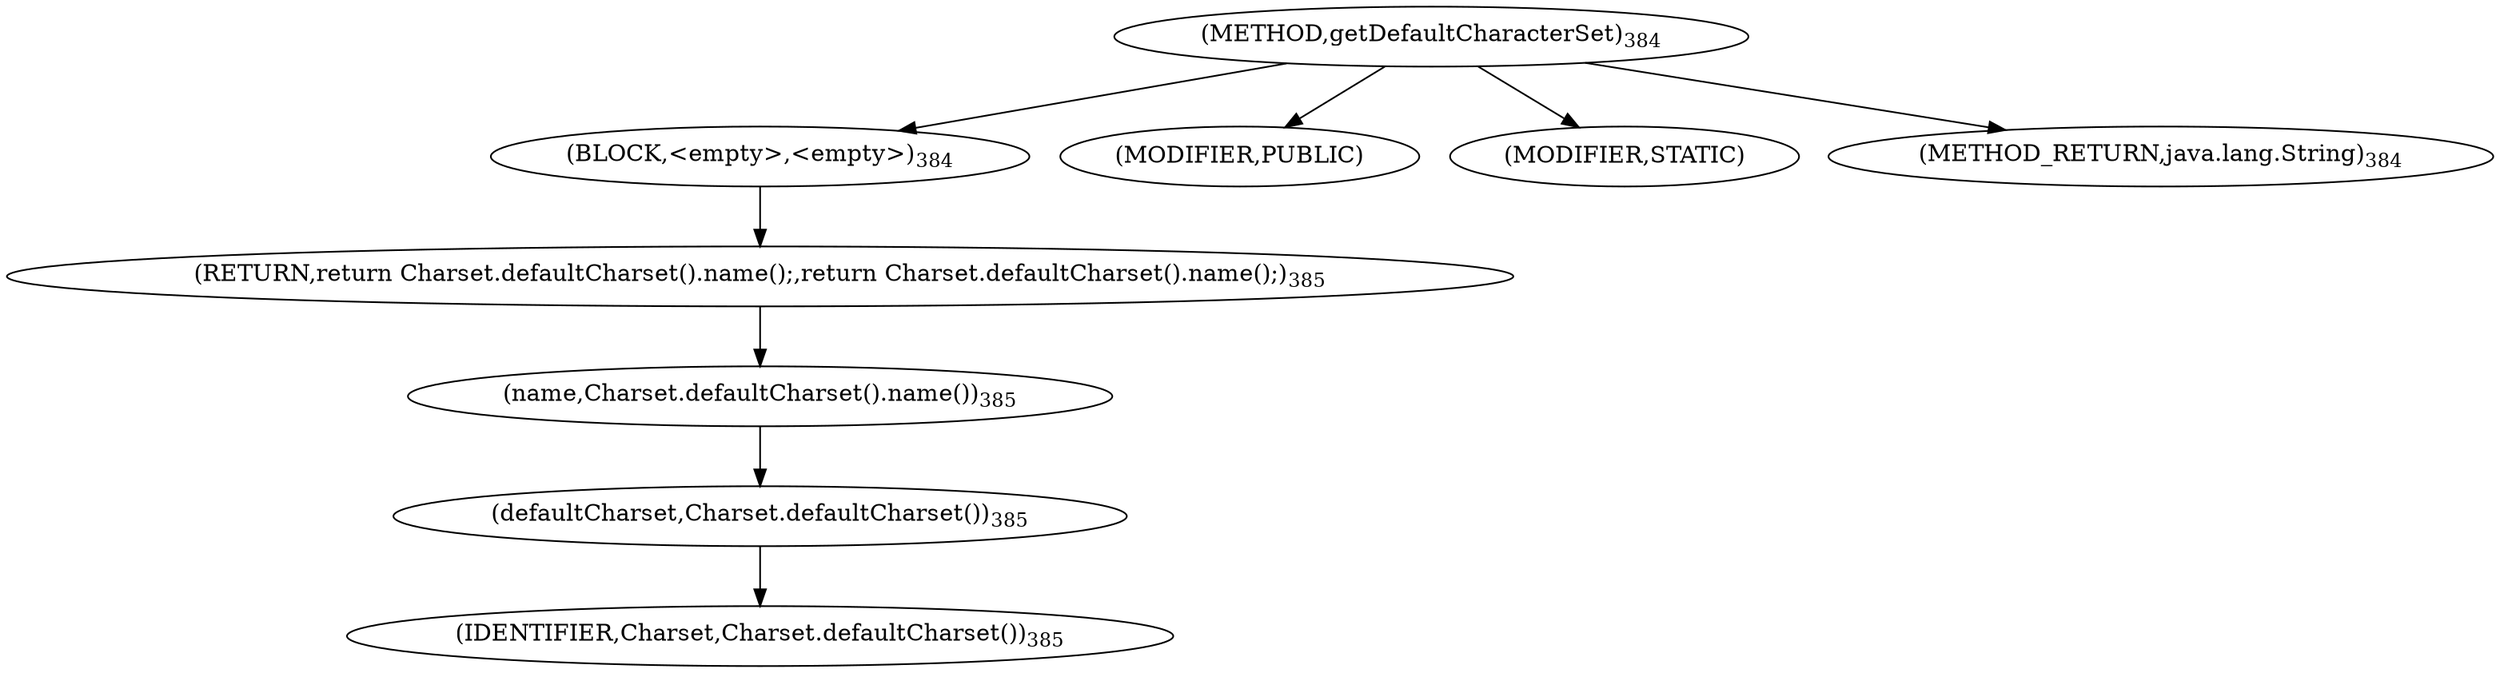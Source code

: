 digraph "getDefaultCharacterSet" {  
"843" [label = <(METHOD,getDefaultCharacterSet)<SUB>384</SUB>> ]
"844" [label = <(BLOCK,&lt;empty&gt;,&lt;empty&gt;)<SUB>384</SUB>> ]
"845" [label = <(RETURN,return Charset.defaultCharset().name();,return Charset.defaultCharset().name();)<SUB>385</SUB>> ]
"846" [label = <(name,Charset.defaultCharset().name())<SUB>385</SUB>> ]
"847" [label = <(defaultCharset,Charset.defaultCharset())<SUB>385</SUB>> ]
"848" [label = <(IDENTIFIER,Charset,Charset.defaultCharset())<SUB>385</SUB>> ]
"849" [label = <(MODIFIER,PUBLIC)> ]
"850" [label = <(MODIFIER,STATIC)> ]
"851" [label = <(METHOD_RETURN,java.lang.String)<SUB>384</SUB>> ]
  "843" -> "844" 
  "843" -> "849" 
  "843" -> "850" 
  "843" -> "851" 
  "844" -> "845" 
  "845" -> "846" 
  "846" -> "847" 
  "847" -> "848" 
}
